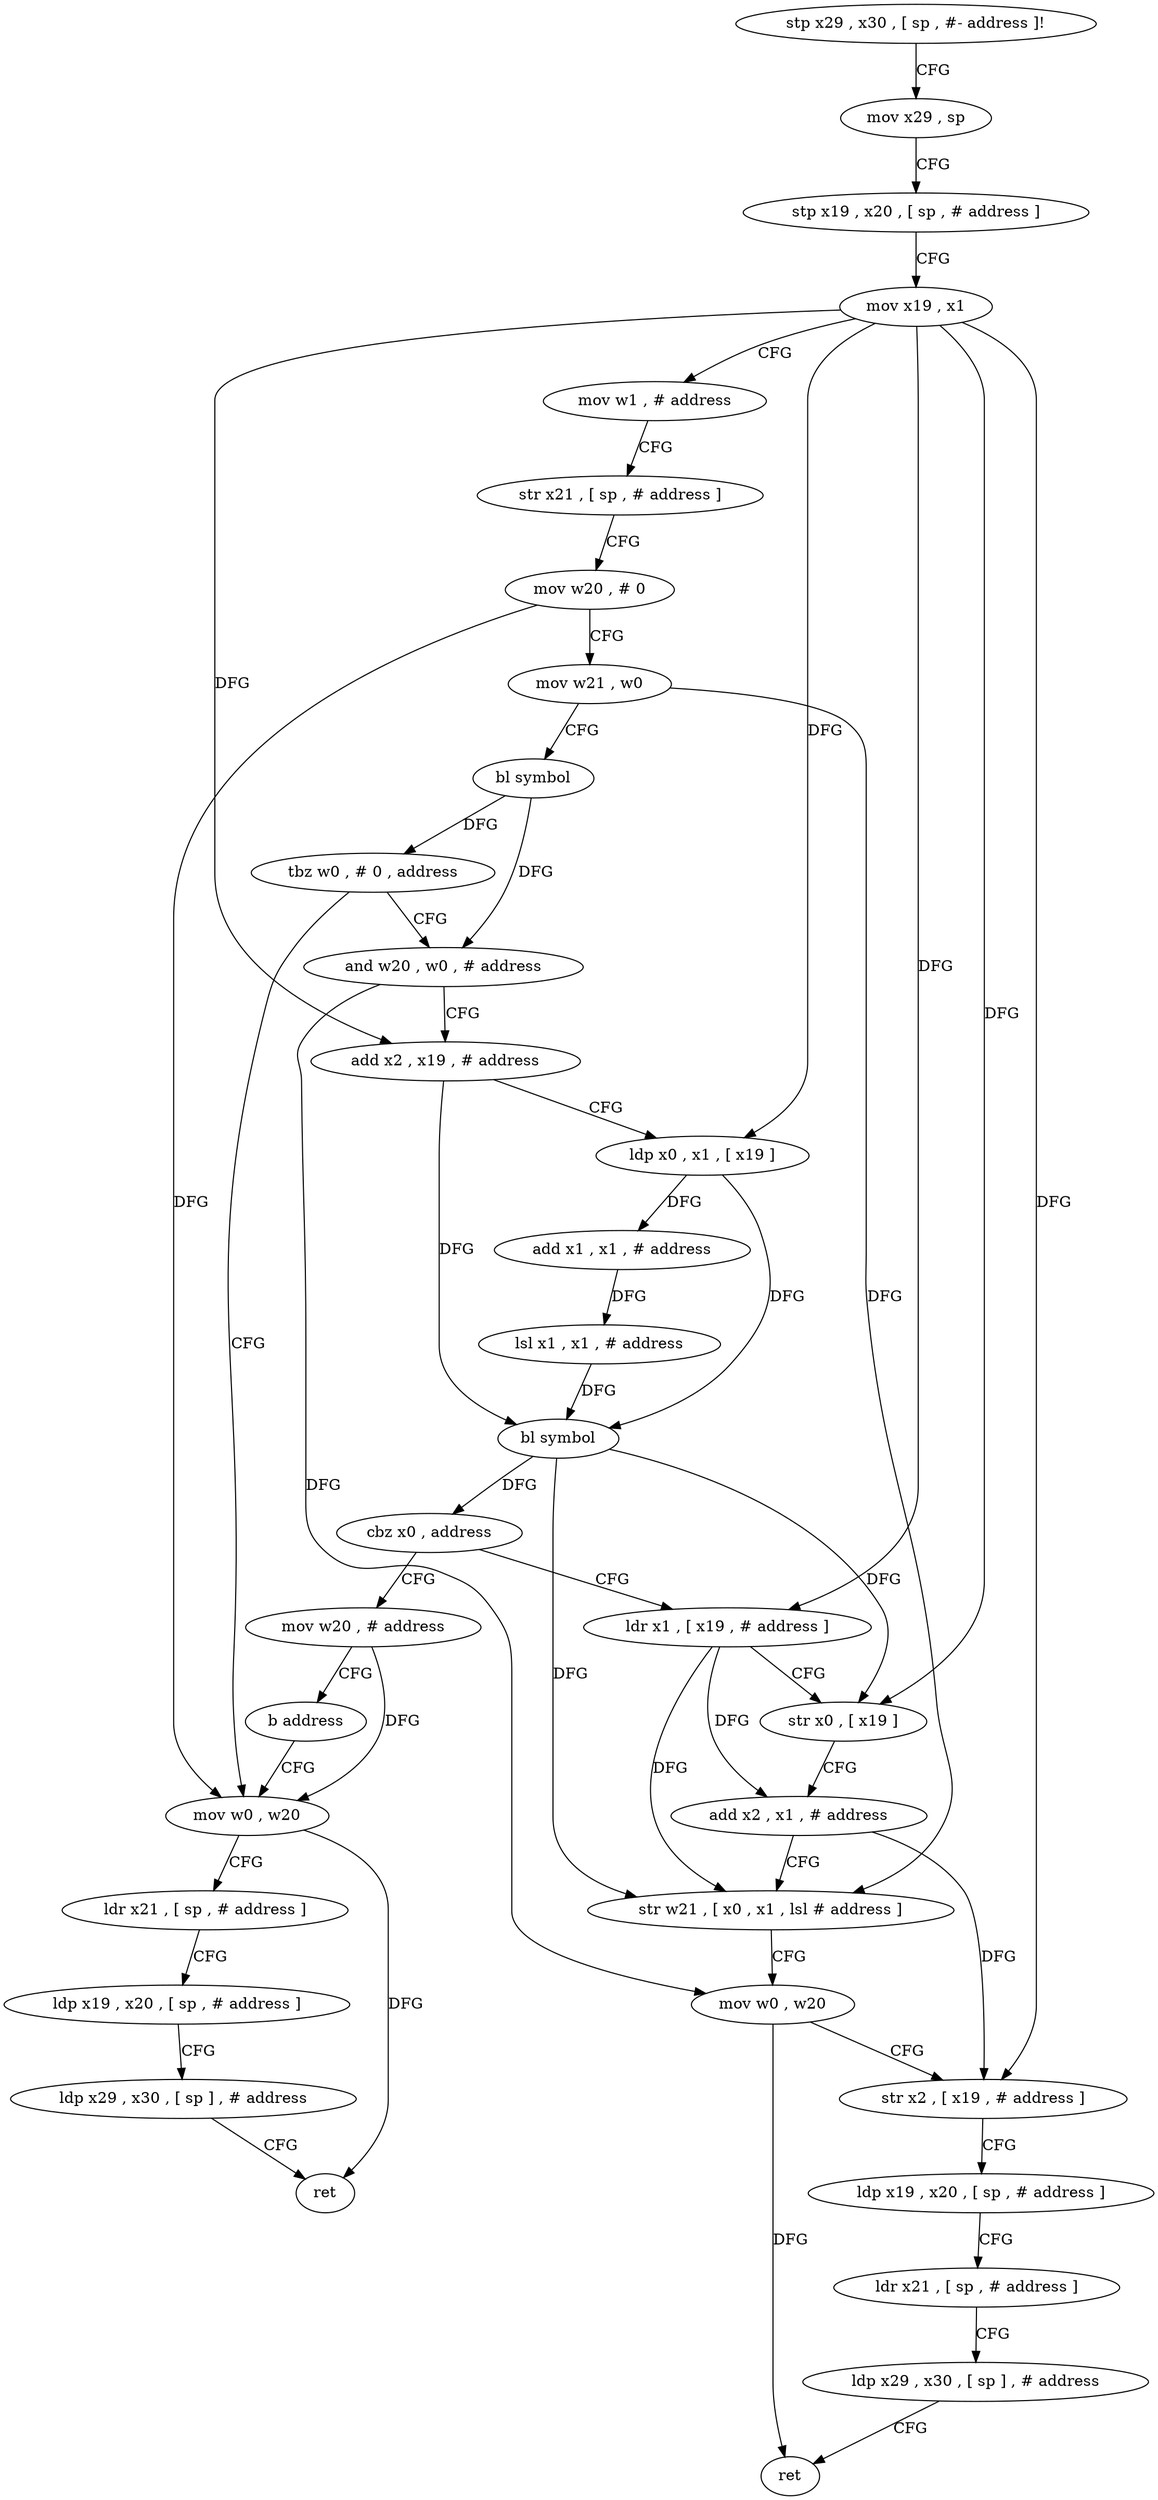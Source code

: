 digraph "func" {
"4264320" [label = "stp x29 , x30 , [ sp , #- address ]!" ]
"4264324" [label = "mov x29 , sp" ]
"4264328" [label = "stp x19 , x20 , [ sp , # address ]" ]
"4264332" [label = "mov x19 , x1" ]
"4264336" [label = "mov w1 , # address" ]
"4264340" [label = "str x21 , [ sp , # address ]" ]
"4264344" [label = "mov w20 , # 0" ]
"4264348" [label = "mov w21 , w0" ]
"4264352" [label = "bl symbol" ]
"4264356" [label = "tbz w0 , # 0 , address" ]
"4264384" [label = "and w20 , w0 , # address" ]
"4264360" [label = "mov w0 , w20" ]
"4264388" [label = "add x2 , x19 , # address" ]
"4264392" [label = "ldp x0 , x1 , [ x19 ]" ]
"4264396" [label = "add x1 , x1 , # address" ]
"4264400" [label = "lsl x1 , x1 , # address" ]
"4264404" [label = "bl symbol" ]
"4264408" [label = "cbz x0 , address" ]
"4264452" [label = "mov w20 , # address" ]
"4264412" [label = "ldr x1 , [ x19 , # address ]" ]
"4264364" [label = "ldr x21 , [ sp , # address ]" ]
"4264368" [label = "ldp x19 , x20 , [ sp , # address ]" ]
"4264372" [label = "ldp x29 , x30 , [ sp ] , # address" ]
"4264376" [label = "ret" ]
"4264456" [label = "b address" ]
"4264416" [label = "str x0 , [ x19 ]" ]
"4264420" [label = "add x2 , x1 , # address" ]
"4264424" [label = "str w21 , [ x0 , x1 , lsl # address ]" ]
"4264428" [label = "mov w0 , w20" ]
"4264432" [label = "str x2 , [ x19 , # address ]" ]
"4264436" [label = "ldp x19 , x20 , [ sp , # address ]" ]
"4264440" [label = "ldr x21 , [ sp , # address ]" ]
"4264444" [label = "ldp x29 , x30 , [ sp ] , # address" ]
"4264448" [label = "ret" ]
"4264320" -> "4264324" [ label = "CFG" ]
"4264324" -> "4264328" [ label = "CFG" ]
"4264328" -> "4264332" [ label = "CFG" ]
"4264332" -> "4264336" [ label = "CFG" ]
"4264332" -> "4264388" [ label = "DFG" ]
"4264332" -> "4264392" [ label = "DFG" ]
"4264332" -> "4264412" [ label = "DFG" ]
"4264332" -> "4264416" [ label = "DFG" ]
"4264332" -> "4264432" [ label = "DFG" ]
"4264336" -> "4264340" [ label = "CFG" ]
"4264340" -> "4264344" [ label = "CFG" ]
"4264344" -> "4264348" [ label = "CFG" ]
"4264344" -> "4264360" [ label = "DFG" ]
"4264348" -> "4264352" [ label = "CFG" ]
"4264348" -> "4264424" [ label = "DFG" ]
"4264352" -> "4264356" [ label = "DFG" ]
"4264352" -> "4264384" [ label = "DFG" ]
"4264356" -> "4264384" [ label = "CFG" ]
"4264356" -> "4264360" [ label = "CFG" ]
"4264384" -> "4264388" [ label = "CFG" ]
"4264384" -> "4264428" [ label = "DFG" ]
"4264360" -> "4264364" [ label = "CFG" ]
"4264360" -> "4264376" [ label = "DFG" ]
"4264388" -> "4264392" [ label = "CFG" ]
"4264388" -> "4264404" [ label = "DFG" ]
"4264392" -> "4264396" [ label = "DFG" ]
"4264392" -> "4264404" [ label = "DFG" ]
"4264396" -> "4264400" [ label = "DFG" ]
"4264400" -> "4264404" [ label = "DFG" ]
"4264404" -> "4264408" [ label = "DFG" ]
"4264404" -> "4264416" [ label = "DFG" ]
"4264404" -> "4264424" [ label = "DFG" ]
"4264408" -> "4264452" [ label = "CFG" ]
"4264408" -> "4264412" [ label = "CFG" ]
"4264452" -> "4264456" [ label = "CFG" ]
"4264452" -> "4264360" [ label = "DFG" ]
"4264412" -> "4264416" [ label = "CFG" ]
"4264412" -> "4264420" [ label = "DFG" ]
"4264412" -> "4264424" [ label = "DFG" ]
"4264364" -> "4264368" [ label = "CFG" ]
"4264368" -> "4264372" [ label = "CFG" ]
"4264372" -> "4264376" [ label = "CFG" ]
"4264456" -> "4264360" [ label = "CFG" ]
"4264416" -> "4264420" [ label = "CFG" ]
"4264420" -> "4264424" [ label = "CFG" ]
"4264420" -> "4264432" [ label = "DFG" ]
"4264424" -> "4264428" [ label = "CFG" ]
"4264428" -> "4264432" [ label = "CFG" ]
"4264428" -> "4264448" [ label = "DFG" ]
"4264432" -> "4264436" [ label = "CFG" ]
"4264436" -> "4264440" [ label = "CFG" ]
"4264440" -> "4264444" [ label = "CFG" ]
"4264444" -> "4264448" [ label = "CFG" ]
}
